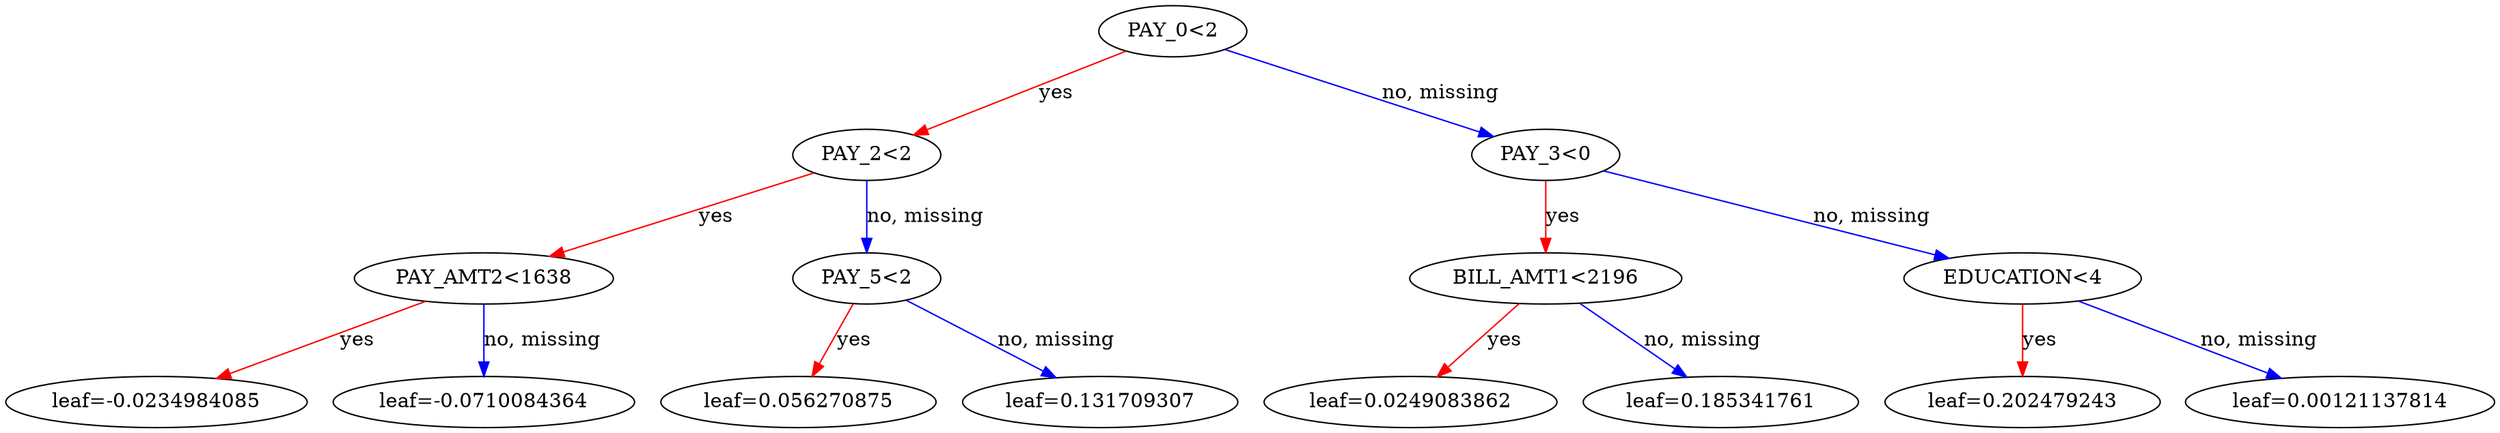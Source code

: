 digraph {
    graph [ rankdir=TB ]

    0 [ label="PAY_0<2" ]
    0 -> 1 [label="yes" color="#FF0000"]
    0 -> 2 [label="no, missing" color="#0000FF"]

    1 [ label="PAY_2<2" ]
    1 -> 3 [label="yes" color="#FF0000"]
    1 -> 4 [label="no, missing" color="#0000FF"]

    3 [ label="PAY_AMT2<1638" ]
    3 -> 7 [label="yes" color="#FF0000"]
    3 -> 8 [label="no, missing" color="#0000FF"]

    7 [ label="leaf=-0.0234984085" ]

    8 [ label="leaf=-0.0710084364" ]

    4 [ label="PAY_5<2" ]
    4 -> 9 [label="yes" color="#FF0000"]
    4 -> 10 [label="no, missing" color="#0000FF"]

    9 [ label="leaf=0.056270875" ]

    10 [ label="leaf=0.131709307" ]

    2 [ label="PAY_3<0" ]
    2 -> 5 [label="yes" color="#FF0000"]
    2 -> 6 [label="no, missing" color="#0000FF"]

    5 [ label="BILL_AMT1<2196" ]
    5 -> 11 [label="yes" color="#FF0000"]
    5 -> 12 [label="no, missing" color="#0000FF"]

    11 [ label="leaf=0.0249083862" ]

    12 [ label="leaf=0.185341761" ]

    6 [ label="EDUCATION<4" ]
    6 -> 13 [label="yes" color="#FF0000"]
    6 -> 14 [label="no, missing" color="#0000FF"]

    13 [ label="leaf=0.202479243" ]

    14 [ label="leaf=0.00121137814" ]
}
